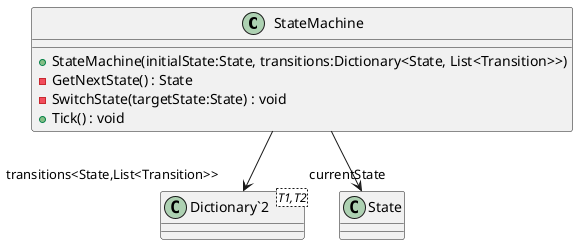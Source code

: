 @startuml
class StateMachine {
    + StateMachine(initialState:State, transitions:Dictionary<State, List<Transition>>)
    - GetNextState() : State
    - SwitchState(targetState:State) : void
    + Tick() : void
}
class "Dictionary`2"<T1,T2> {
}
StateMachine --> "currentState" State
StateMachine --> "transitions<State,List<Transition>>" "Dictionary`2"
@enduml

